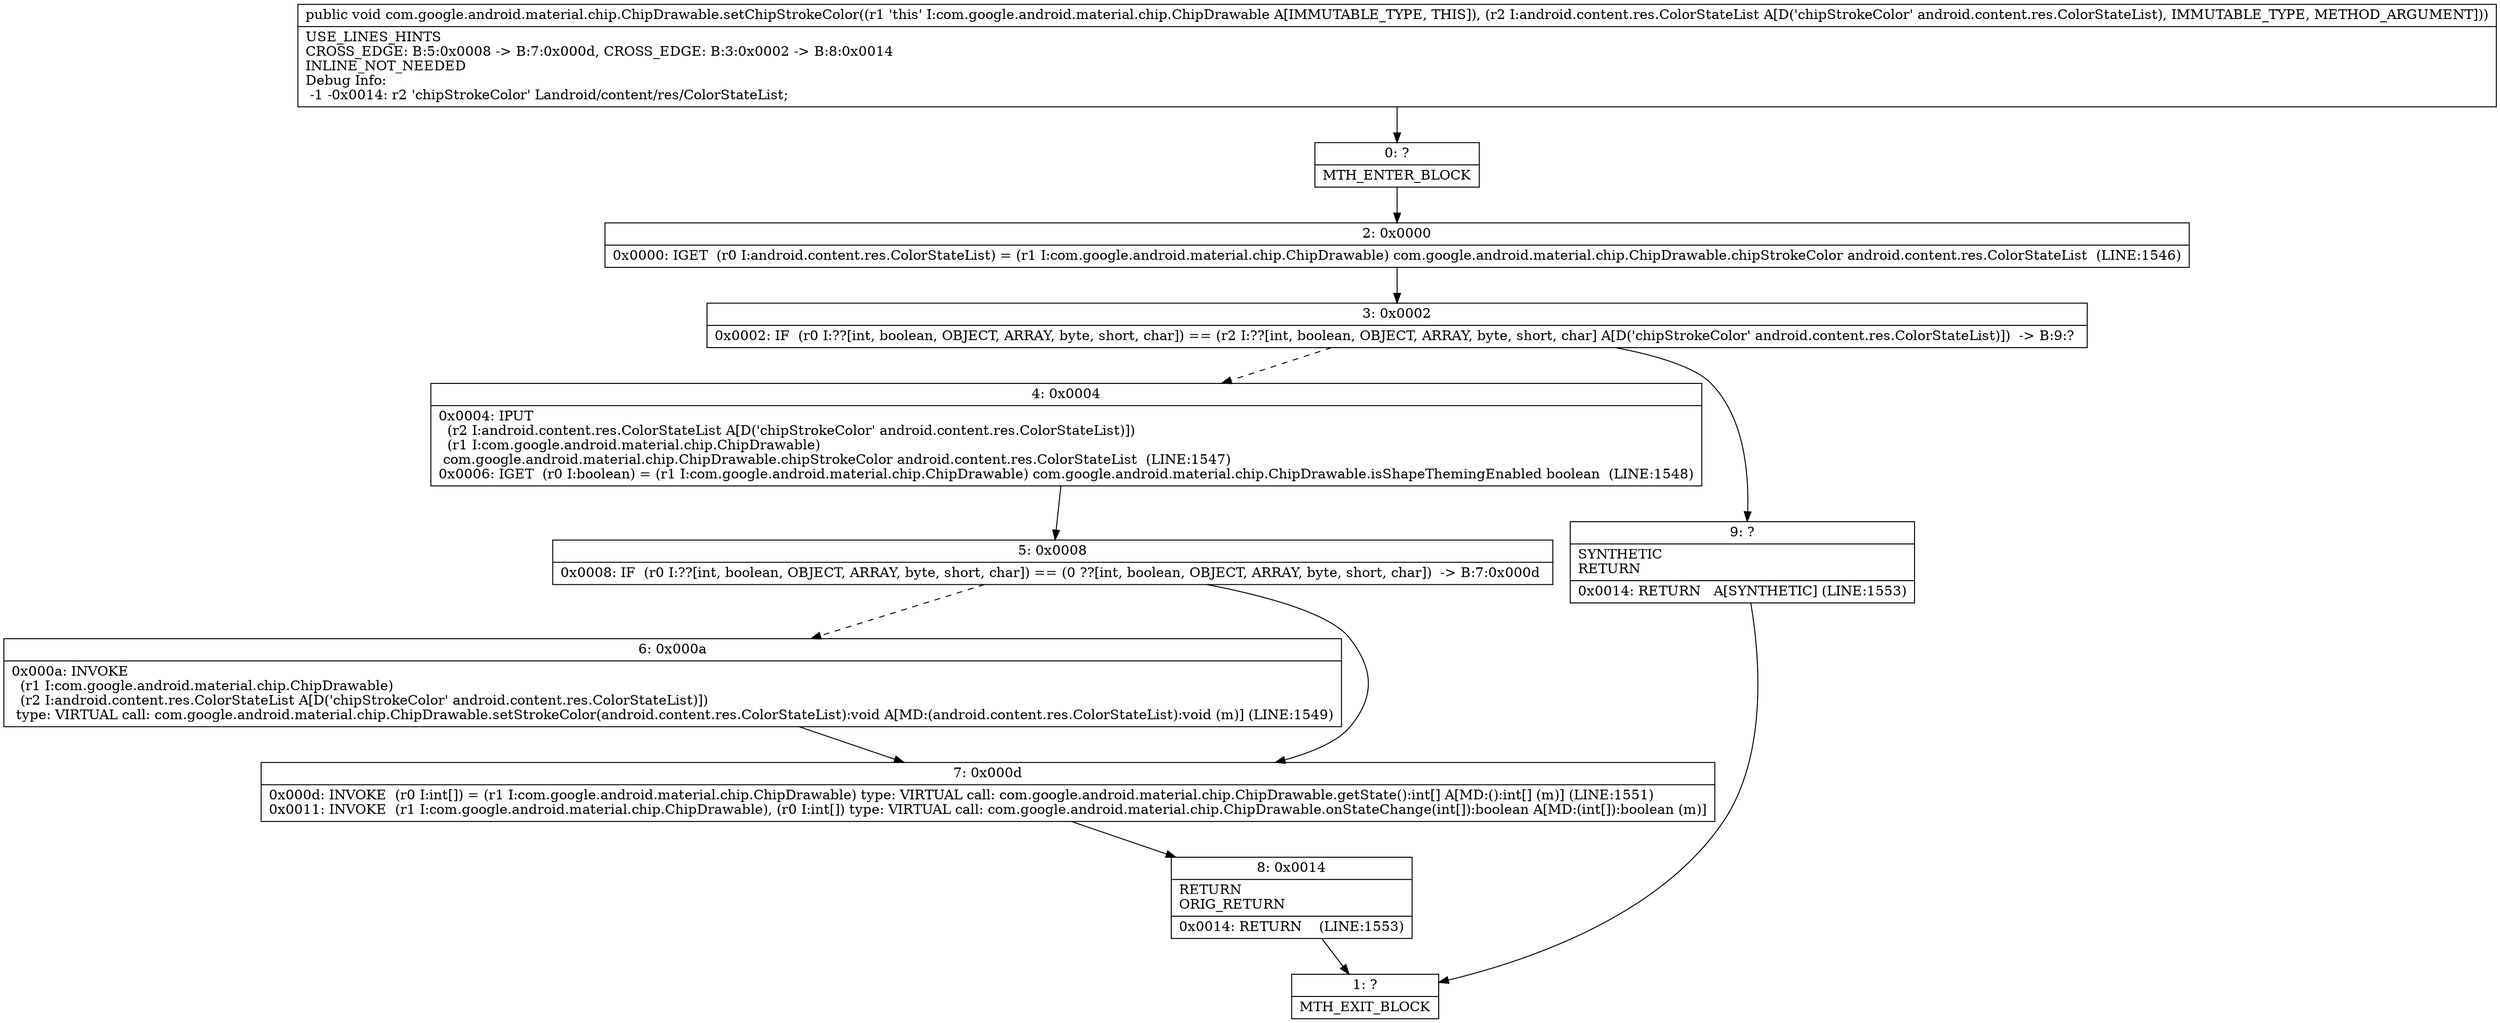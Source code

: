 digraph "CFG forcom.google.android.material.chip.ChipDrawable.setChipStrokeColor(Landroid\/content\/res\/ColorStateList;)V" {
Node_0 [shape=record,label="{0\:\ ?|MTH_ENTER_BLOCK\l}"];
Node_2 [shape=record,label="{2\:\ 0x0000|0x0000: IGET  (r0 I:android.content.res.ColorStateList) = (r1 I:com.google.android.material.chip.ChipDrawable) com.google.android.material.chip.ChipDrawable.chipStrokeColor android.content.res.ColorStateList  (LINE:1546)\l}"];
Node_3 [shape=record,label="{3\:\ 0x0002|0x0002: IF  (r0 I:??[int, boolean, OBJECT, ARRAY, byte, short, char]) == (r2 I:??[int, boolean, OBJECT, ARRAY, byte, short, char] A[D('chipStrokeColor' android.content.res.ColorStateList)])  \-\> B:9:? \l}"];
Node_4 [shape=record,label="{4\:\ 0x0004|0x0004: IPUT  \l  (r2 I:android.content.res.ColorStateList A[D('chipStrokeColor' android.content.res.ColorStateList)])\l  (r1 I:com.google.android.material.chip.ChipDrawable)\l com.google.android.material.chip.ChipDrawable.chipStrokeColor android.content.res.ColorStateList  (LINE:1547)\l0x0006: IGET  (r0 I:boolean) = (r1 I:com.google.android.material.chip.ChipDrawable) com.google.android.material.chip.ChipDrawable.isShapeThemingEnabled boolean  (LINE:1548)\l}"];
Node_5 [shape=record,label="{5\:\ 0x0008|0x0008: IF  (r0 I:??[int, boolean, OBJECT, ARRAY, byte, short, char]) == (0 ??[int, boolean, OBJECT, ARRAY, byte, short, char])  \-\> B:7:0x000d \l}"];
Node_6 [shape=record,label="{6\:\ 0x000a|0x000a: INVOKE  \l  (r1 I:com.google.android.material.chip.ChipDrawable)\l  (r2 I:android.content.res.ColorStateList A[D('chipStrokeColor' android.content.res.ColorStateList)])\l type: VIRTUAL call: com.google.android.material.chip.ChipDrawable.setStrokeColor(android.content.res.ColorStateList):void A[MD:(android.content.res.ColorStateList):void (m)] (LINE:1549)\l}"];
Node_7 [shape=record,label="{7\:\ 0x000d|0x000d: INVOKE  (r0 I:int[]) = (r1 I:com.google.android.material.chip.ChipDrawable) type: VIRTUAL call: com.google.android.material.chip.ChipDrawable.getState():int[] A[MD:():int[] (m)] (LINE:1551)\l0x0011: INVOKE  (r1 I:com.google.android.material.chip.ChipDrawable), (r0 I:int[]) type: VIRTUAL call: com.google.android.material.chip.ChipDrawable.onStateChange(int[]):boolean A[MD:(int[]):boolean (m)]\l}"];
Node_8 [shape=record,label="{8\:\ 0x0014|RETURN\lORIG_RETURN\l|0x0014: RETURN    (LINE:1553)\l}"];
Node_1 [shape=record,label="{1\:\ ?|MTH_EXIT_BLOCK\l}"];
Node_9 [shape=record,label="{9\:\ ?|SYNTHETIC\lRETURN\l|0x0014: RETURN   A[SYNTHETIC] (LINE:1553)\l}"];
MethodNode[shape=record,label="{public void com.google.android.material.chip.ChipDrawable.setChipStrokeColor((r1 'this' I:com.google.android.material.chip.ChipDrawable A[IMMUTABLE_TYPE, THIS]), (r2 I:android.content.res.ColorStateList A[D('chipStrokeColor' android.content.res.ColorStateList), IMMUTABLE_TYPE, METHOD_ARGUMENT]))  | USE_LINES_HINTS\lCROSS_EDGE: B:5:0x0008 \-\> B:7:0x000d, CROSS_EDGE: B:3:0x0002 \-\> B:8:0x0014\lINLINE_NOT_NEEDED\lDebug Info:\l  \-1 \-0x0014: r2 'chipStrokeColor' Landroid\/content\/res\/ColorStateList;\l}"];
MethodNode -> Node_0;Node_0 -> Node_2;
Node_2 -> Node_3;
Node_3 -> Node_4[style=dashed];
Node_3 -> Node_9;
Node_4 -> Node_5;
Node_5 -> Node_6[style=dashed];
Node_5 -> Node_7;
Node_6 -> Node_7;
Node_7 -> Node_8;
Node_8 -> Node_1;
Node_9 -> Node_1;
}

